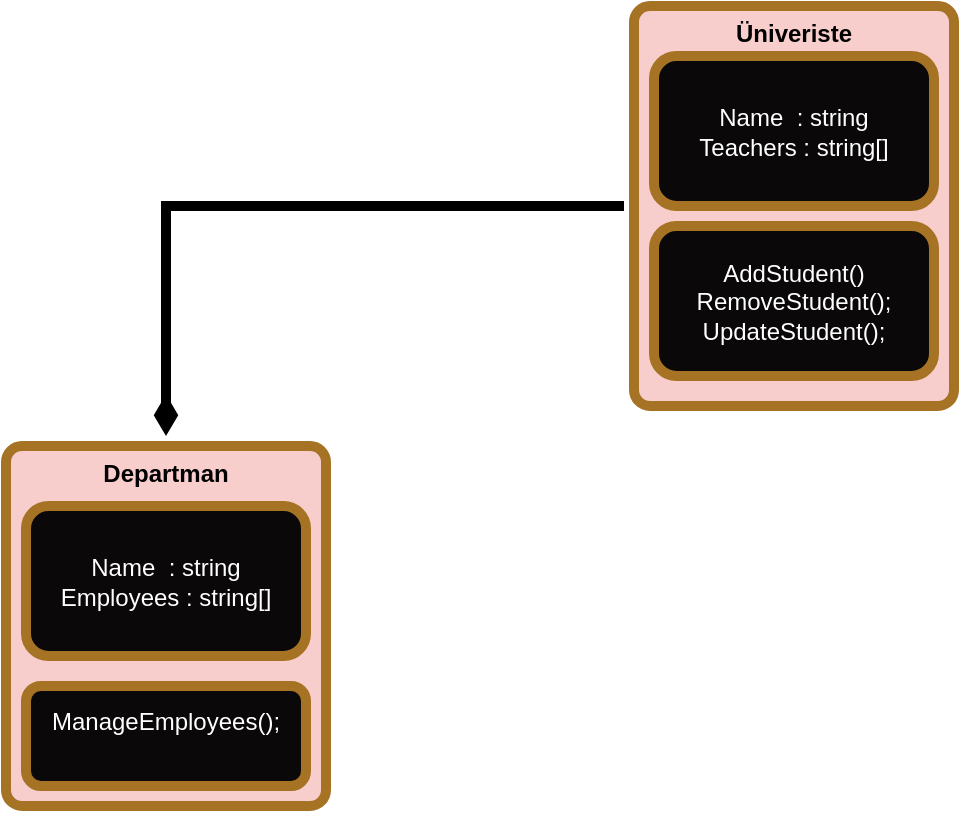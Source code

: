 <mxfile version="20.2.8" type="github"><diagram id="B88Ozuxb8Mue4SDSsuFv" name="Sayfa -1"><mxGraphModel dx="1102" dy="592" grid="1" gridSize="10" guides="1" tooltips="1" connect="1" arrows="1" fold="1" page="1" pageScale="1" pageWidth="827" pageHeight="1169" math="0" shadow="0"><root><mxCell id="0"/><mxCell id="1" parent="0"/><mxCell id="o8PSBksq2Pc-dyXuBZe4-9" style="edgeStyle=orthogonalEdgeStyle;rounded=0;orthogonalLoop=1;jettySize=auto;html=1;entryX=0.5;entryY=0;entryDx=0;entryDy=0;fontSize=12;fontColor=#FFFFFF;endArrow=diamondThin;endFill=1;strokeWidth=5;" edge="1" parent="1" source="o8PSBksq2Pc-dyXuBZe4-1" target="o8PSBksq2Pc-dyXuBZe4-5"><mxGeometry relative="1" as="geometry"/></mxCell><mxCell id="o8PSBksq2Pc-dyXuBZe4-1" value="Üniveriste" style="rounded=1;whiteSpace=wrap;html=1;fillColor=#f8cecc;strokeColor=#A67224;strokeWidth=5;perimeterSpacing=5;arcSize=5;verticalAlign=top;fontStyle=1" vertex="1" parent="1"><mxGeometry x="334" y="10" width="160" height="200" as="geometry"/></mxCell><mxCell id="o8PSBksq2Pc-dyXuBZe4-2" value="Name&amp;nbsp; : string&lt;br&gt;Teachers : string[]&lt;br&gt;" style="rounded=1;whiteSpace=wrap;html=1;strokeColor=#A67224;strokeWidth=5;fillColor=#0A0808;fontColor=#FFFFFF;align=center;" vertex="1" parent="1"><mxGeometry x="344" y="35" width="140" height="75" as="geometry"/></mxCell><mxCell id="o8PSBksq2Pc-dyXuBZe4-3" value="AddStudent()&lt;br&gt;RemoveStudent();&lt;br&gt;UpdateStudent();" style="rounded=1;whiteSpace=wrap;html=1;strokeColor=#A67224;strokeWidth=5;fillColor=#0A0808;fontColor=#FFFFFF;align=center;" vertex="1" parent="1"><mxGeometry x="344" y="120" width="140" height="75" as="geometry"/></mxCell><mxCell id="o8PSBksq2Pc-dyXuBZe4-5" value="Departman" style="rounded=1;whiteSpace=wrap;html=1;fillColor=#f8cecc;strokeColor=#A67224;strokeWidth=5;perimeterSpacing=5;arcSize=5;verticalAlign=top;fontStyle=1" vertex="1" parent="1"><mxGeometry x="20" y="230" width="160" height="180" as="geometry"/></mxCell><mxCell id="o8PSBksq2Pc-dyXuBZe4-7" value="Name&amp;nbsp; : string&lt;br&gt;Employees : string[]" style="rounded=1;whiteSpace=wrap;html=1;strokeColor=#A67224;strokeWidth=5;fillColor=#0A0808;fontColor=#FFFFFF;align=center;" vertex="1" parent="1"><mxGeometry x="30" y="260" width="140" height="75" as="geometry"/></mxCell><mxCell id="o8PSBksq2Pc-dyXuBZe4-8" value="&lt;font style=&quot;font-size: 12px;&quot;&gt;ManageEmployees();&lt;br&gt;&lt;br&gt;&lt;/font&gt;" style="rounded=1;whiteSpace=wrap;html=1;strokeColor=#A67224;strokeWidth=5;fillColor=#0A0808;fontColor=#FFFFFF;align=center;" vertex="1" parent="1"><mxGeometry x="30" y="350" width="140" height="50" as="geometry"/></mxCell></root></mxGraphModel></diagram></mxfile>